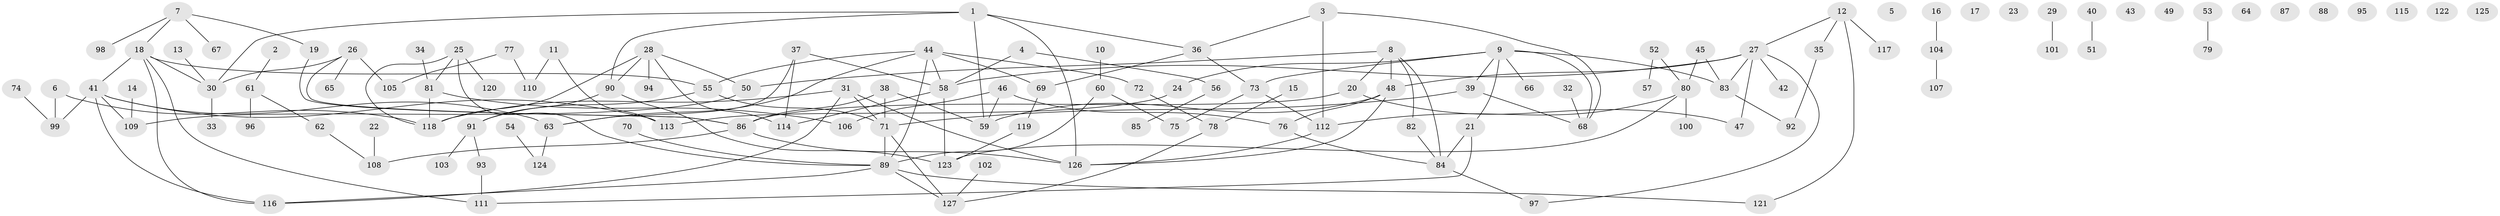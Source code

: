 // coarse degree distribution, {11: 0.05714285714285714, 7: 0.05714285714285714, 5: 0.05714285714285714, 9: 0.02857142857142857, 3: 0.17142857142857143, 2: 0.22857142857142856, 1: 0.14285714285714285, 4: 0.17142857142857143, 8: 0.02857142857142857, 6: 0.05714285714285714}
// Generated by graph-tools (version 1.1) at 2025/48/03/04/25 22:48:01]
// undirected, 127 vertices, 160 edges
graph export_dot {
  node [color=gray90,style=filled];
  1;
  2;
  3;
  4;
  5;
  6;
  7;
  8;
  9;
  10;
  11;
  12;
  13;
  14;
  15;
  16;
  17;
  18;
  19;
  20;
  21;
  22;
  23;
  24;
  25;
  26;
  27;
  28;
  29;
  30;
  31;
  32;
  33;
  34;
  35;
  36;
  37;
  38;
  39;
  40;
  41;
  42;
  43;
  44;
  45;
  46;
  47;
  48;
  49;
  50;
  51;
  52;
  53;
  54;
  55;
  56;
  57;
  58;
  59;
  60;
  61;
  62;
  63;
  64;
  65;
  66;
  67;
  68;
  69;
  70;
  71;
  72;
  73;
  74;
  75;
  76;
  77;
  78;
  79;
  80;
  81;
  82;
  83;
  84;
  85;
  86;
  87;
  88;
  89;
  90;
  91;
  92;
  93;
  94;
  95;
  96;
  97;
  98;
  99;
  100;
  101;
  102;
  103;
  104;
  105;
  106;
  107;
  108;
  109;
  110;
  111;
  112;
  113;
  114;
  115;
  116;
  117;
  118;
  119;
  120;
  121;
  122;
  123;
  124;
  125;
  126;
  127;
  1 -- 30;
  1 -- 36;
  1 -- 59;
  1 -- 90;
  1 -- 126;
  2 -- 61;
  3 -- 36;
  3 -- 68;
  3 -- 112;
  4 -- 56;
  4 -- 58;
  6 -- 99;
  6 -- 118;
  7 -- 18;
  7 -- 19;
  7 -- 67;
  7 -- 98;
  8 -- 20;
  8 -- 48;
  8 -- 50;
  8 -- 82;
  8 -- 84;
  9 -- 21;
  9 -- 24;
  9 -- 39;
  9 -- 66;
  9 -- 68;
  9 -- 73;
  9 -- 83;
  10 -- 60;
  11 -- 110;
  11 -- 113;
  12 -- 27;
  12 -- 35;
  12 -- 117;
  12 -- 121;
  13 -- 30;
  14 -- 109;
  15 -- 78;
  16 -- 104;
  18 -- 30;
  18 -- 41;
  18 -- 55;
  18 -- 111;
  18 -- 116;
  19 -- 86;
  20 -- 47;
  20 -- 86;
  21 -- 84;
  21 -- 111;
  22 -- 108;
  24 -- 113;
  25 -- 81;
  25 -- 89;
  25 -- 118;
  25 -- 120;
  26 -- 30;
  26 -- 65;
  26 -- 86;
  26 -- 105;
  27 -- 42;
  27 -- 47;
  27 -- 48;
  27 -- 58;
  27 -- 83;
  27 -- 97;
  28 -- 50;
  28 -- 90;
  28 -- 94;
  28 -- 114;
  28 -- 118;
  29 -- 101;
  30 -- 33;
  31 -- 71;
  31 -- 116;
  31 -- 118;
  31 -- 126;
  32 -- 68;
  34 -- 81;
  35 -- 92;
  36 -- 69;
  36 -- 73;
  37 -- 58;
  37 -- 63;
  37 -- 114;
  38 -- 59;
  38 -- 71;
  38 -- 86;
  39 -- 68;
  39 -- 71;
  40 -- 51;
  41 -- 63;
  41 -- 99;
  41 -- 109;
  41 -- 113;
  41 -- 116;
  44 -- 55;
  44 -- 58;
  44 -- 63;
  44 -- 69;
  44 -- 72;
  44 -- 89;
  45 -- 80;
  45 -- 83;
  46 -- 59;
  46 -- 76;
  46 -- 106;
  48 -- 59;
  48 -- 76;
  48 -- 126;
  50 -- 109;
  52 -- 57;
  52 -- 80;
  53 -- 79;
  54 -- 124;
  55 -- 71;
  55 -- 91;
  56 -- 85;
  58 -- 114;
  58 -- 123;
  60 -- 75;
  60 -- 89;
  61 -- 62;
  61 -- 96;
  62 -- 108;
  63 -- 124;
  69 -- 119;
  70 -- 89;
  71 -- 89;
  71 -- 127;
  72 -- 78;
  73 -- 75;
  73 -- 112;
  74 -- 99;
  76 -- 84;
  77 -- 105;
  77 -- 110;
  78 -- 127;
  80 -- 100;
  80 -- 112;
  80 -- 123;
  81 -- 106;
  81 -- 118;
  82 -- 84;
  83 -- 92;
  84 -- 97;
  86 -- 108;
  86 -- 126;
  89 -- 116;
  89 -- 121;
  89 -- 127;
  90 -- 91;
  90 -- 123;
  91 -- 93;
  91 -- 103;
  93 -- 111;
  102 -- 127;
  104 -- 107;
  112 -- 126;
  119 -- 123;
}
